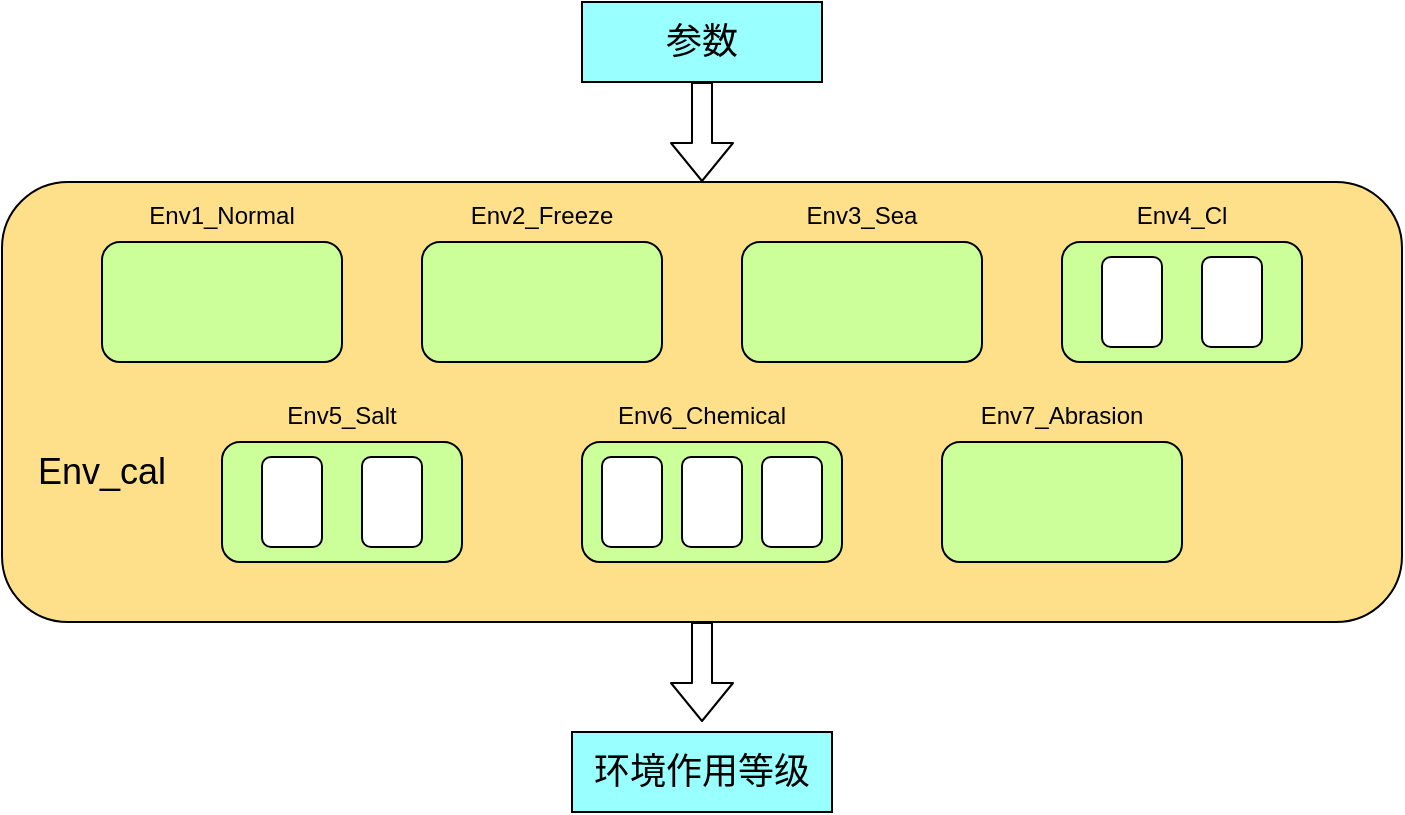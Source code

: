 <mxfile>
    <diagram id="KEUdo9CvoKnMw447i13g" name="第 1 页">
        <mxGraphModel dx="764" dy="422" grid="1" gridSize="10" guides="1" tooltips="1" connect="1" arrows="1" fold="1" page="1" pageScale="1" pageWidth="827" pageHeight="1169" math="0" shadow="0">
            <root>
                <mxCell id="0"/>
                <mxCell id="1" parent="0"/>
                <mxCell id="44" value="" style="rounded=0;whiteSpace=wrap;html=1;fontSize=12;fillColor=#99FFFF;" vertex="1" parent="1">
                    <mxGeometry x="395" y="385" width="130" height="40" as="geometry"/>
                </mxCell>
                <mxCell id="43" value="" style="rounded=0;whiteSpace=wrap;html=1;fontSize=12;fillColor=#99FFFF;" vertex="1" parent="1">
                    <mxGeometry x="400" y="20" width="120" height="40" as="geometry"/>
                </mxCell>
                <mxCell id="12" value="" style="rounded=1;whiteSpace=wrap;html=1;fontSize=18;fillColor=#FFE08A;" vertex="1" parent="1">
                    <mxGeometry x="110" y="110" width="700" height="220" as="geometry"/>
                </mxCell>
                <mxCell id="13" value="" style="rounded=1;whiteSpace=wrap;html=1;fontSize=18;fillColor=#CCFF99;" vertex="1" parent="1">
                    <mxGeometry x="160" y="140" width="120" height="60" as="geometry"/>
                </mxCell>
                <mxCell id="14" value="" style="rounded=1;whiteSpace=wrap;html=1;fontSize=18;fillColor=#CCFF99;" vertex="1" parent="1">
                    <mxGeometry x="320" y="140" width="120" height="60" as="geometry"/>
                </mxCell>
                <mxCell id="15" value="" style="rounded=1;whiteSpace=wrap;html=1;fontSize=18;fillColor=#CCFF99;" vertex="1" parent="1">
                    <mxGeometry x="480" y="140" width="120" height="60" as="geometry"/>
                </mxCell>
                <mxCell id="16" value="" style="rounded=1;whiteSpace=wrap;html=1;fontSize=18;fillColor=#CCFF99;" vertex="1" parent="1">
                    <mxGeometry x="640" y="140" width="120" height="60" as="geometry"/>
                </mxCell>
                <mxCell id="17" value="" style="rounded=1;whiteSpace=wrap;html=1;fontSize=18;fillColor=#CCFF99;" vertex="1" parent="1">
                    <mxGeometry x="220" y="240" width="120" height="60" as="geometry"/>
                </mxCell>
                <mxCell id="18" value="" style="rounded=1;whiteSpace=wrap;html=1;fontSize=18;fillColor=#CCFF99;" vertex="1" parent="1">
                    <mxGeometry x="400" y="240" width="130" height="60" as="geometry"/>
                </mxCell>
                <mxCell id="19" value="" style="rounded=1;whiteSpace=wrap;html=1;fontSize=18;fillColor=#CCFF99;" vertex="1" parent="1">
                    <mxGeometry x="580" y="240" width="120" height="60" as="geometry"/>
                </mxCell>
                <mxCell id="20" value="" style="shape=flexArrow;endArrow=classic;html=1;fontSize=18;entryX=0.5;entryY=0;entryDx=0;entryDy=0;exitX=0.5;exitY=1;exitDx=0;exitDy=0;" edge="1" parent="1" target="12">
                    <mxGeometry width="50" height="50" relative="1" as="geometry">
                        <mxPoint x="460" y="60" as="sourcePoint"/>
                        <mxPoint x="440" y="20" as="targetPoint"/>
                    </mxGeometry>
                </mxCell>
                <mxCell id="21" value="" style="shape=flexArrow;endArrow=classic;html=1;fontSize=18;exitX=0.5;exitY=1;exitDx=0;exitDy=0;" edge="1" parent="1" source="12">
                    <mxGeometry width="50" height="50" relative="1" as="geometry">
                        <mxPoint x="450" y="400" as="sourcePoint"/>
                        <mxPoint x="460" y="380" as="targetPoint"/>
                    </mxGeometry>
                </mxCell>
                <mxCell id="23" value="参数" style="text;html=1;strokeColor=none;fillColor=none;align=center;verticalAlign=middle;whiteSpace=wrap;rounded=0;fontSize=18;" vertex="1" parent="1">
                    <mxGeometry x="430" y="25" width="60" height="30" as="geometry"/>
                </mxCell>
                <mxCell id="27" value="环境作用等级" style="text;html=1;strokeColor=none;fillColor=none;align=center;verticalAlign=middle;whiteSpace=wrap;rounded=0;fontSize=18;" vertex="1" parent="1">
                    <mxGeometry x="400" y="390" width="120" height="30" as="geometry"/>
                </mxCell>
                <mxCell id="28" value="&lt;font style=&quot;font-size: 12px&quot;&gt;Env1_Normal&lt;/font&gt;" style="text;html=1;strokeColor=none;fillColor=none;align=center;verticalAlign=middle;whiteSpace=wrap;rounded=0;fontSize=18;" vertex="1" parent="1">
                    <mxGeometry x="190" y="110" width="60" height="30" as="geometry"/>
                </mxCell>
                <mxCell id="29" value="Env_cal" style="text;html=1;strokeColor=none;fillColor=none;align=center;verticalAlign=middle;whiteSpace=wrap;rounded=0;fontSize=18;" vertex="1" parent="1">
                    <mxGeometry x="130" y="240" width="60" height="30" as="geometry"/>
                </mxCell>
                <mxCell id="30" value="&lt;font style=&quot;font-size: 12px&quot;&gt;Env2_Freeze&lt;/font&gt;" style="text;html=1;strokeColor=none;fillColor=none;align=center;verticalAlign=middle;whiteSpace=wrap;rounded=0;fontSize=18;" vertex="1" parent="1">
                    <mxGeometry x="350" y="110" width="60" height="30" as="geometry"/>
                </mxCell>
                <mxCell id="31" value="&lt;font style=&quot;font-size: 12px&quot;&gt;Env3_Sea&lt;/font&gt;" style="text;html=1;strokeColor=none;fillColor=none;align=center;verticalAlign=middle;whiteSpace=wrap;rounded=0;fontSize=18;" vertex="1" parent="1">
                    <mxGeometry x="510" y="110" width="60" height="30" as="geometry"/>
                </mxCell>
                <mxCell id="32" value="&lt;font style=&quot;font-size: 12px&quot;&gt;Env4_Cl&lt;/font&gt;" style="text;html=1;strokeColor=none;fillColor=none;align=center;verticalAlign=middle;whiteSpace=wrap;rounded=0;fontSize=18;" vertex="1" parent="1">
                    <mxGeometry x="670" y="110" width="60" height="30" as="geometry"/>
                </mxCell>
                <mxCell id="33" value="&lt;font style=&quot;font-size: 12px&quot;&gt;Env5_Salt&lt;/font&gt;" style="text;html=1;strokeColor=none;fillColor=none;align=center;verticalAlign=middle;whiteSpace=wrap;rounded=0;fontSize=18;" vertex="1" parent="1">
                    <mxGeometry x="250" y="210" width="60" height="30" as="geometry"/>
                </mxCell>
                <mxCell id="34" value="&lt;font style=&quot;font-size: 12px&quot;&gt;Env6_Chemical&lt;/font&gt;" style="text;html=1;strokeColor=none;fillColor=none;align=center;verticalAlign=middle;whiteSpace=wrap;rounded=0;fontSize=18;" vertex="1" parent="1">
                    <mxGeometry x="430" y="210" width="60" height="30" as="geometry"/>
                </mxCell>
                <mxCell id="35" value="&lt;font style=&quot;font-size: 12px&quot;&gt;Env7_Abrasion&lt;/font&gt;" style="text;html=1;strokeColor=none;fillColor=none;align=center;verticalAlign=middle;whiteSpace=wrap;rounded=0;fontSize=18;" vertex="1" parent="1">
                    <mxGeometry x="610" y="210" width="60" height="30" as="geometry"/>
                </mxCell>
                <mxCell id="36" value="" style="rounded=1;whiteSpace=wrap;html=1;fontSize=12;fillColor=#FFFFFF;" vertex="1" parent="1">
                    <mxGeometry x="410" y="247.5" width="30" height="45" as="geometry"/>
                </mxCell>
                <mxCell id="37" value="" style="rounded=1;whiteSpace=wrap;html=1;fontSize=12;fillColor=#FFFFFF;" vertex="1" parent="1">
                    <mxGeometry x="450" y="247.5" width="30" height="45" as="geometry"/>
                </mxCell>
                <mxCell id="38" value="" style="rounded=1;whiteSpace=wrap;html=1;fontSize=12;fillColor=#FFFFFF;" vertex="1" parent="1">
                    <mxGeometry x="490" y="247.5" width="30" height="45" as="geometry"/>
                </mxCell>
                <mxCell id="39" value="" style="rounded=1;whiteSpace=wrap;html=1;fontSize=12;fillColor=#FFFFFF;" vertex="1" parent="1">
                    <mxGeometry x="240" y="247.5" width="30" height="45" as="geometry"/>
                </mxCell>
                <mxCell id="40" value="" style="rounded=1;whiteSpace=wrap;html=1;fontSize=12;fillColor=#FFFFFF;" vertex="1" parent="1">
                    <mxGeometry x="290" y="247.5" width="30" height="45" as="geometry"/>
                </mxCell>
                <mxCell id="41" value="" style="rounded=1;whiteSpace=wrap;html=1;fontSize=12;fillColor=#FFFFFF;" vertex="1" parent="1">
                    <mxGeometry x="660" y="147.5" width="30" height="45" as="geometry"/>
                </mxCell>
                <mxCell id="42" value="" style="rounded=1;whiteSpace=wrap;html=1;fontSize=12;fillColor=#FFFFFF;" vertex="1" parent="1">
                    <mxGeometry x="710" y="147.5" width="30" height="45" as="geometry"/>
                </mxCell>
            </root>
        </mxGraphModel>
    </diagram>
</mxfile>